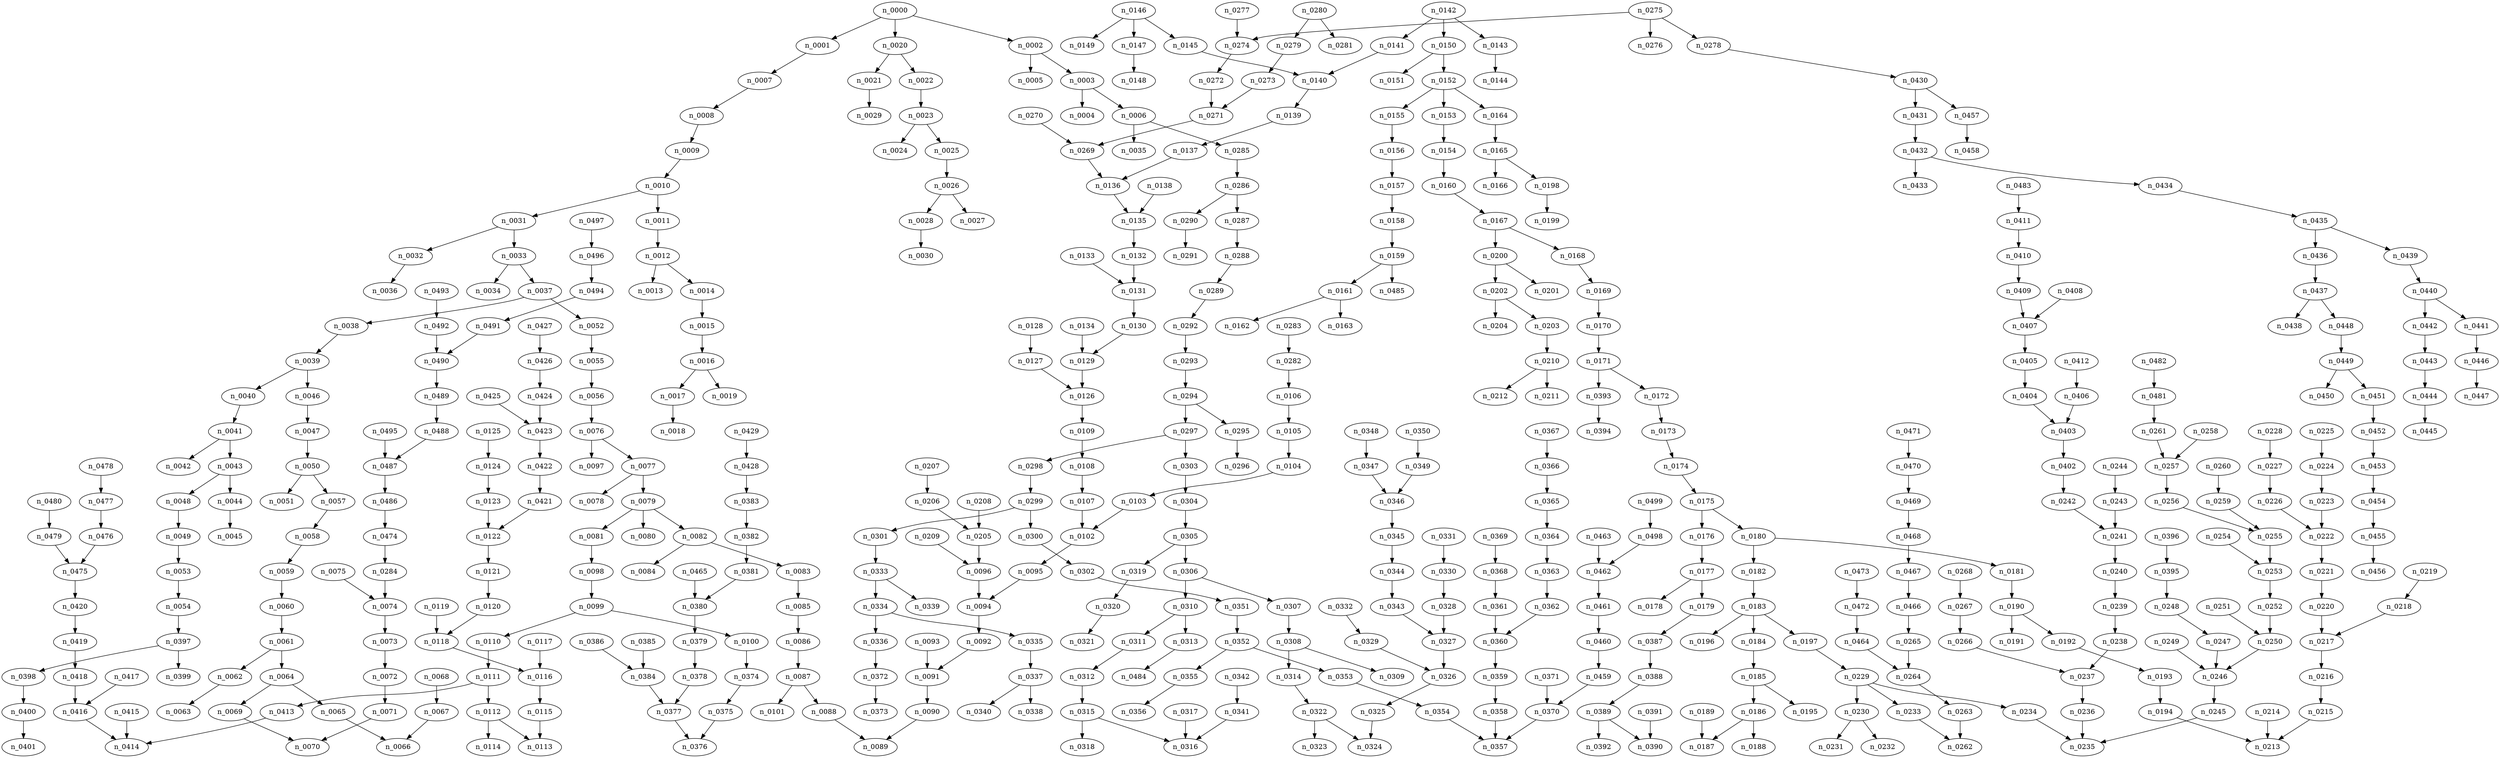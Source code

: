 /*  randomly permuted using seed 1,2,3 */
digraph t_0500_22_01 {
  n_0096 -> n_0094;
  n_0198 -> n_0199;
  n_0299 -> n_0301;
  n_0453 -> n_0454;
  n_0322 -> n_0324;
  n_0006 -> n_0285;
  n_0257 -> n_0256;
  n_0347 -> n_0346;
  n_0010 -> n_0011;
  n_0142 -> n_0150;
  n_0001 -> n_0007;
  n_0127 -> n_0126;
  n_0115 -> n_0113;
  n_0229 -> n_0230;
  n_0278 -> n_0430;
  n_0133 -> n_0131;
  n_0219 -> n_0218;
  n_0300 -> n_0302;
  n_0421 -> n_0122;
  n_0233 -> n_0262;
  n_0282 -> n_0106;
  n_0050 -> n_0057;
  n_0242 -> n_0241;
  n_0068 -> n_0067;
  n_0430 -> n_0457;
  n_0020 -> n_0021;
  n_0487 -> n_0486;
  n_0491 -> n_0490;
  n_0283 -> n_0282;
  n_0117 -> n_0116;
  n_0386 -> n_0384;
  n_0140 -> n_0139;
  n_0275 -> n_0274;
  n_0021 -> n_0029;
  n_0308 -> n_0314;
  n_0177 -> n_0179;
  n_0462 -> n_0461;
  n_0464 -> n_0264;
  n_0003 -> n_0004;
  n_0007 -> n_0008;
  n_0412 -> n_0406;
  n_0267 -> n_0266;
  n_0110 -> n_0111;
  n_0143 -> n_0144;
  n_0359 -> n_0358;
  n_0040 -> n_0041;
  n_0122 -> n_0121;
  n_0136 -> n_0135;
  n_0342 -> n_0341;
  n_0396 -> n_0395;
  n_0161 -> n_0163;
  n_0423 -> n_0422;
  n_0494 -> n_0491;
  n_0079 -> n_0082;
  n_0310 -> n_0313;
  n_0031 -> n_0033;
  n_0306 -> n_0307;
  n_0159 -> n_0485;
  n_0351 -> n_0352;
  n_0119 -> n_0118;
  n_0326 -> n_0325;
  n_0112 -> n_0114;
  n_0137 -> n_0136;
  n_0285 -> n_0286;
  n_0049 -> n_0053;
  n_0405 -> n_0404;
  n_0250 -> n_0246;
  n_0389 -> n_0392;
  n_0095 -> n_0094;
  n_0337 -> n_0338;
  n_0008 -> n_0009;
  n_0307 -> n_0308;
  n_0190 -> n_0192;
  n_0014 -> n_0015;
  n_0404 -> n_0403;
  n_0071 -> n_0070;
  n_0427 -> n_0426;
  n_0026 -> n_0027;
  n_0006 -> n_0035;
  n_0375 -> n_0376;
  n_0437 -> n_0438;
  n_0180 -> n_0182;
  n_0125 -> n_0124;
  n_0259 -> n_0255;
  n_0411 -> n_0410;
  n_0238 -> n_0237;
  n_0059 -> n_0060;
  n_0121 -> n_0120;
  n_0081 -> n_0098;
  n_0210 -> n_0211;
  n_0230 -> n_0232;
  n_0025 -> n_0026;
  n_0478 -> n_0477;
  n_0154 -> n_0160;
  n_0336 -> n_0372;
  n_0053 -> n_0054;
  n_0407 -> n_0405;
  n_0104 -> n_0103;
  n_0305 -> n_0306;
  n_0311 -> n_0312;
  n_0112 -> n_0113;
  n_0460 -> n_0459;
  n_0028 -> n_0030;
  n_0459 -> n_0370;
  n_0082 -> n_0083;
  n_0102 -> n_0095;
  n_0437 -> n_0448;
  n_0305 -> n_0319;
  n_0429 -> n_0428;
  n_0207 -> n_0206;
  n_0054 -> n_0397;
  n_0200 -> n_0202;
  n_0000 -> n_0002;
  n_0214 -> n_0213;
  n_0185 -> n_0195;
  n_0287 -> n_0288;
  n_0165 -> n_0198;
  n_0067 -> n_0066;
  n_0002 -> n_0003;
  n_0275 -> n_0276;
  n_0247 -> n_0246;
  n_0176 -> n_0177;
  n_0159 -> n_0161;
  n_0222 -> n_0221;
  n_0294 -> n_0295;
  n_0389 -> n_0390;
  n_0475 -> n_0420;
  n_0185 -> n_0186;
  n_0449 -> n_0451;
  n_0256 -> n_0255;
  n_0439 -> n_0440;
  n_0058 -> n_0059;
  n_0474 -> n_0284;
  n_0432 -> n_0433;
  n_0367 -> n_0366;
  n_0255 -> n_0253;
  n_0473 -> n_0472;
  n_0153 -> n_0154;
  n_0132 -> n_0131;
  n_0263 -> n_0262;
  n_0482 -> n_0481;
  n_0165 -> n_0166;
  n_0031 -> n_0032;
  n_0403 -> n_0402;
  n_0168 -> n_0169;
  n_0012 -> n_0013;
  n_0020 -> n_0022;
  n_0258 -> n_0257;
  n_0337 -> n_0340;
  n_0395 -> n_0248;
  n_0109 -> n_0108;
  n_0048 -> n_0049;
  n_0397 -> n_0399;
  n_0180 -> n_0181;
  n_0400 -> n_0401;
  n_0483 -> n_0411;
  n_0229 -> n_0234;
  n_0032 -> n_0036;
  n_0139 -> n_0137;
  n_0086 -> n_0087;
  n_0362 -> n_0360;
  n_0397 -> n_0398;
  n_0306 -> n_0310;
  n_0189 -> n_0187;
  n_0440 -> n_0441;
  n_0496 -> n_0494;
  n_0240 -> n_0239;
  n_0174 -> n_0175;
  n_0208 -> n_0205;
  n_0142 -> n_0143;
  n_0243 -> n_0241;
  n_0436 -> n_0437;
  n_0466 -> n_0265;
  n_0410 -> n_0409;
  n_0431 -> n_0432;
  n_0087 -> n_0088;
  n_0082 -> n_0084;
  n_0050 -> n_0051;
  n_0156 -> n_0157;
  n_0172 -> n_0173;
  n_0107 -> n_0102;
  n_0037 -> n_0052;
  n_0374 -> n_0375;
  n_0493 -> n_0492;
  n_0161 -> n_0162;
  n_0079 -> n_0080;
  n_0274 -> n_0272;
  n_0382 -> n_0381;
  n_0202 -> n_0204;
  n_0224 -> n_0223;
  n_0486 -> n_0474;
  n_0120 -> n_0118;
  n_0319 -> n_0320;
  n_0254 -> n_0253;
  n_0372 -> n_0373;
  n_0043 -> n_0044;
  n_0065 -> n_0066;
  n_0000 -> n_0001;
  n_0009 -> n_0010;
  n_0417 -> n_0416;
  n_0177 -> n_0178;
  n_0443 -> n_0444;
  n_0077 -> n_0079;
  n_0402 -> n_0242;
  n_0277 -> n_0274;
  n_0455 -> n_0456;
  n_0167 -> n_0168;
  n_0169 -> n_0170;
  n_0087 -> n_0101;
  n_0341 -> n_0316;
  n_0010 -> n_0031;
  n_0135 -> n_0132;
  n_0252 -> n_0250;
  n_0061 -> n_0062;
  n_0297 -> n_0303;
  n_0428 -> n_0383;
  n_0317 -> n_0316;
  n_0425 -> n_0423;
  n_0043 -> n_0048;
  n_0350 -> n_0349;
  n_0383 -> n_0382;
  n_0352 -> n_0353;
  n_0217 -> n_0216;
  n_0470 -> n_0469;
  n_0290 -> n_0291;
  n_0146 -> n_0147;
  n_0365 -> n_0364;
  n_0037 -> n_0038;
  n_0452 -> n_0453;
  n_0333 -> n_0339;
  n_0100 -> n_0374;
  n_0461 -> n_0460;
  n_0223 -> n_0222;
  n_0449 -> n_0450;
  n_0298 -> n_0299;
  n_0099 -> n_0110;
  n_0079 -> n_0081;
  n_0435 -> n_0436;
  n_0418 -> n_0416;
  n_0322 -> n_0323;
  n_0398 -> n_0400;
  n_0146 -> n_0145;
  n_0130 -> n_0129;
  n_0103 -> n_0102;
  n_0463 -> n_0462;
  n_0225 -> n_0224;
  n_0457 -> n_0458;
  n_0391 -> n_0390;
  n_0286 -> n_0287;
  n_0265 -> n_0264;
  n_0416 -> n_0414;
  n_0490 -> n_0489;
  n_0105 -> n_0104;
  n_0012 -> n_0014;
  n_0179 -> n_0387;
  n_0052 -> n_0055;
  n_0344 -> n_0343;
  n_0271 -> n_0269;
  n_0348 -> n_0347;
  n_0371 -> n_0370;
  n_0061 -> n_0064;
  n_0072 -> n_0071;
  n_0245 -> n_0235;
  n_0381 -> n_0380;
  n_0000 -> n_0020;
  n_0123 -> n_0122;
  n_0354 -> n_0357;
  n_0261 -> n_0257;
  n_0249 -> n_0246;
  n_0183 -> n_0196;
  n_0164 -> n_0165;
  n_0346 -> n_0345;
  n_0141 -> n_0140;
  n_0015 -> n_0016;
  n_0378 -> n_0377;
  n_0158 -> n_0159;
  n_0301 -> n_0333;
  n_0155 -> n_0156;
  n_0499 -> n_0498;
  n_0111 -> n_0413;
  n_0343 -> n_0327;
  n_0361 -> n_0360;
  n_0465 -> n_0380;
  n_0062 -> n_0063;
  n_0138 -> n_0135;
  n_0440 -> n_0442;
  n_0041 -> n_0043;
  n_0269 -> n_0136;
  n_0476 -> n_0475;
  n_0251 -> n_0250;
  n_0328 -> n_0327;
  n_0190 -> n_0191;
  n_0419 -> n_0418;
  n_0489 -> n_0488;
  n_0272 -> n_0271;
  n_0150 -> n_0151;
  n_0167 -> n_0200;
  n_0047 -> n_0050;
  n_0131 -> n_0130;
  n_0480 -> n_0479;
  n_0210 -> n_0212;
  n_0422 -> n_0421;
  n_0388 -> n_0389;
  n_0330 -> n_0328;
  n_0369 -> n_0368;
  n_0085 -> n_0086;
  n_0202 -> n_0203;
  n_0073 -> n_0072;
  n_0145 -> n_0140;
  n_0170 -> n_0171;
  n_0498 -> n_0462;
  n_0325 -> n_0324;
  n_0234 -> n_0235;
  n_0331 -> n_0330;
  n_0046 -> n_0047;
  n_0055 -> n_0056;
  n_0368 -> n_0361;
  n_0094 -> n_0092;
  n_0033 -> n_0034;
  n_0171 -> n_0172;
  n_0088 -> n_0089;
  n_0472 -> n_0464;
  n_0406 -> n_0403;
  n_0266 -> n_0237;
  n_0118 -> n_0116;
  n_0492 -> n_0490;
  n_0444 -> n_0445;
  n_0022 -> n_0023;
  n_0147 -> n_0148;
  n_0069 -> n_0070;
  n_0314 -> n_0322;
  n_0111 -> n_0112;
  n_0192 -> n_0193;
  n_0194 -> n_0213;
  n_0299 -> n_0300;
  n_0334 -> n_0335;
  n_0152 -> n_0164;
  n_0033 -> n_0037;
  n_0363 -> n_0362;
  n_0320 -> n_0321;
  n_0016 -> n_0017;
  n_0288 -> n_0289;
  n_0200 -> n_0201;
  n_0468 -> n_0467;
  n_0333 -> n_0334;
  n_0237 -> n_0236;
  n_0044 -> n_0045;
  n_0315 -> n_0316;
  n_0193 -> n_0194;
  n_0108 -> n_0107;
  n_0181 -> n_0190;
  n_0129 -> n_0126;
  n_0384 -> n_0377;
  n_0175 -> n_0176;
  n_0448 -> n_0449;
  n_0092 -> n_0091;
  n_0205 -> n_0096;
  n_0315 -> n_0318;
  n_0076 -> n_0077;
  n_0327 -> n_0326;
  n_0230 -> n_0231;
  n_0313 -> n_0484;
  n_0064 -> n_0069;
  n_0273 -> n_0271;
  n_0426 -> n_0424;
  n_0221 -> n_0220;
  n_0275 -> n_0278;
  n_0228 -> n_0227;
  n_0003 -> n_0006;
  n_0289 -> n_0292;
  n_0352 -> n_0355;
  n_0294 -> n_0297;
  n_0360 -> n_0359;
  n_0023 -> n_0025;
  n_0209 -> n_0096;
  n_0106 -> n_0105;
  n_0408 -> n_0407;
  n_0093 -> n_0091;
  n_0312 -> n_0315;
  n_0026 -> n_0028;
  n_0186 -> n_0188;
  n_0495 -> n_0487;
  n_0366 -> n_0365;
  n_0248 -> n_0247;
  n_0280 -> n_0279;
  n_0150 -> n_0152;
  n_0152 -> n_0155;
  n_0241 -> n_0240;
  n_0215 -> n_0213;
  n_0430 -> n_0431;
  n_0146 -> n_0149;
  n_0332 -> n_0329;
  n_0293 -> n_0294;
  n_0197 -> n_0229;
  n_0091 -> n_0090;
  n_0244 -> n_0243;
  n_0175 -> n_0180;
  n_0469 -> n_0468;
  n_0364 -> n_0363;
  n_0128 -> n_0127;
  n_0183 -> n_0184;
  n_0134 -> n_0129;
  n_0002 -> n_0005;
  n_0126 -> n_0109;
  n_0203 -> n_0210;
  n_0442 -> n_0443;
  n_0186 -> n_0187;
  n_0246 -> n_0245;
  n_0160 -> n_0167;
  n_0011 -> n_0012;
  n_0038 -> n_0039;
  n_0308 -> n_0309;
  n_0157 -> n_0158;
  n_0284 -> n_0074;
  n_0218 -> n_0217;
  n_0124 -> n_0123;
  n_0098 -> n_0099;
  n_0471 -> n_0470;
  n_0229 -> n_0233;
  n_0393 -> n_0394;
  n_0302 -> n_0351;
  n_0310 -> n_0311;
  n_0292 -> n_0293;
  n_0057 -> n_0058;
  n_0355 -> n_0356;
  n_0479 -> n_0475;
  n_0451 -> n_0452;
  n_0385 -> n_0384;
  n_0220 -> n_0217;
  n_0435 -> n_0439;
  n_0142 -> n_0141;
  n_0334 -> n_0336;
  n_0454 -> n_0455;
  n_0182 -> n_0183;
  n_0039 -> n_0046;
  n_0171 -> n_0393;
  n_0286 -> n_0290;
  n_0488 -> n_0487;
  n_0353 -> n_0354;
  n_0064 -> n_0065;
  n_0413 -> n_0414;
  n_0090 -> n_0089;
  n_0216 -> n_0215;
  n_0226 -> n_0222;
  n_0345 -> n_0344;
  n_0420 -> n_0419;
  n_0335 -> n_0337;
  n_0379 -> n_0378;
  n_0227 -> n_0226;
  n_0387 -> n_0388;
  n_0477 -> n_0476;
  n_0253 -> n_0252;
  n_0077 -> n_0078;
  n_0297 -> n_0298;
  n_0434 -> n_0435;
  n_0268 -> n_0267;
  n_0116 -> n_0115;
  n_0304 -> n_0305;
  n_0349 -> n_0346;
  n_0264 -> n_0263;
  n_0280 -> n_0281;
  n_0446 -> n_0447;
  n_0152 -> n_0153;
  n_0239 -> n_0238;
  n_0183 -> n_0197;
  n_0023 -> n_0024;
  n_0184 -> n_0185;
  n_0076 -> n_0097;
  n_0075 -> n_0074;
  n_0370 -> n_0357;
  n_0481 -> n_0261;
  n_0206 -> n_0205;
  n_0303 -> n_0304;
  n_0279 -> n_0273;
  n_0467 -> n_0466;
  n_0432 -> n_0434;
  n_0377 -> n_0376;
  n_0295 -> n_0296;
  n_0424 -> n_0423;
  n_0441 -> n_0446;
  n_0041 -> n_0042;
  n_0380 -> n_0379;
  n_0409 -> n_0407;
  n_0056 -> n_0076;
  n_0497 -> n_0496;
  n_0060 -> n_0061;
  n_0260 -> n_0259;
  n_0415 -> n_0414;
  n_0017 -> n_0018;
  n_0016 -> n_0019;
  n_0099 -> n_0100;
  n_0270 -> n_0269;
  n_0358 -> n_0357;
  n_0236 -> n_0235;
  n_0329 -> n_0326;
  n_0074 -> n_0073;
  n_0083 -> n_0085;
  n_0173 -> n_0174;
  n_0039 -> n_0040;
}

/*  [Last modified: 2009 01 08 at 00:53:42 GMT] */
